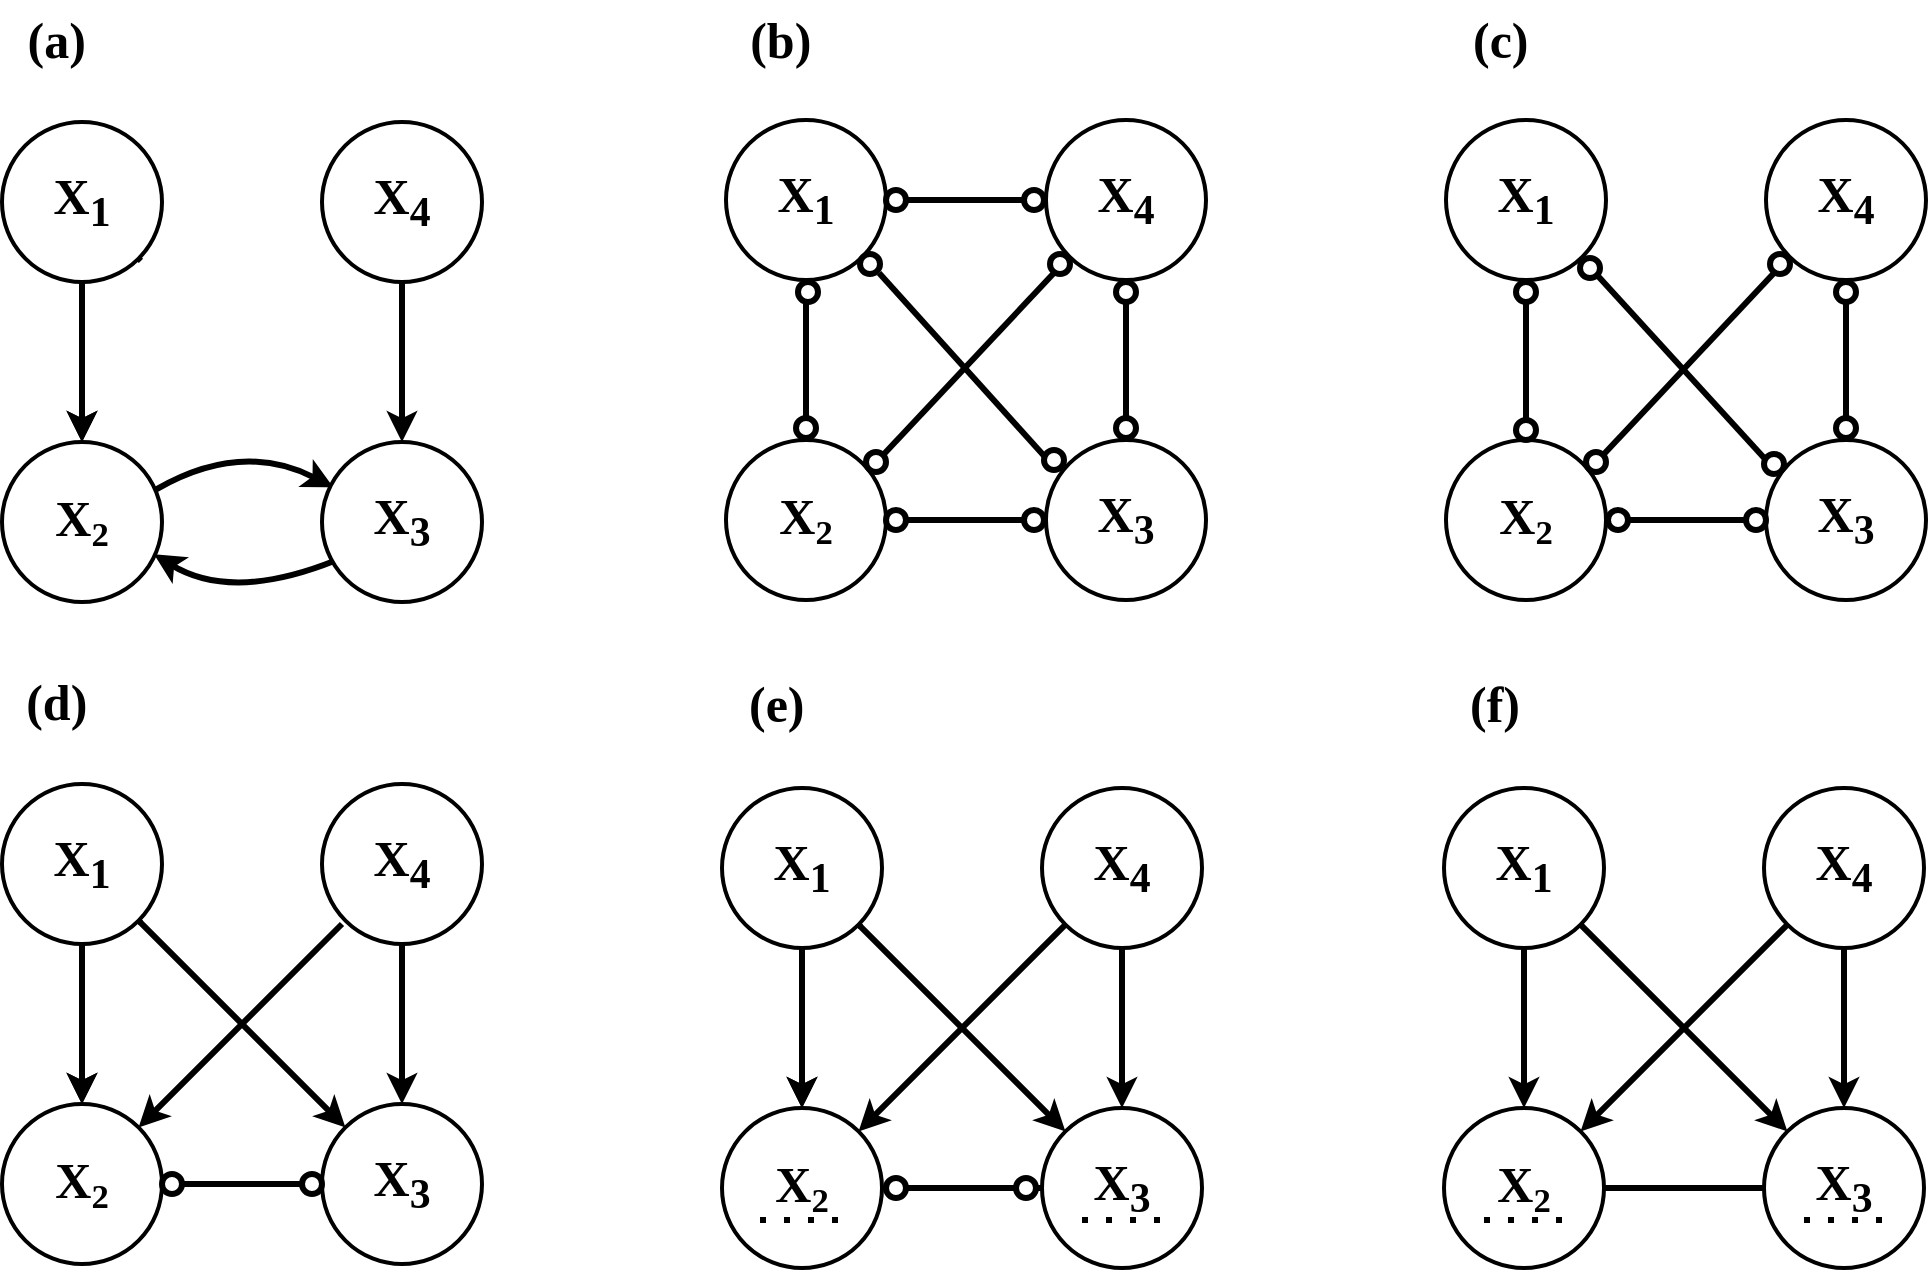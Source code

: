 <mxfile version="21.1.8" type="device">
  <diagram id="DcZYCBq4A_Bf8q82gAh8" name="Page-1">
    <mxGraphModel dx="1079" dy="714" grid="1" gridSize="10" guides="1" tooltips="1" connect="1" arrows="1" fold="1" page="1" pageScale="1" pageWidth="1100" pageHeight="850" math="0" shadow="0">
      <root>
        <mxCell id="0" />
        <mxCell id="1" parent="0" />
        <mxCell id="Lyhg9dJuoTREm1i18HMX-21" value="" style="endArrow=none;html=1;rounded=0;strokeWidth=3;exitX=1;exitY=0.5;exitDx=0;exitDy=0;entryX=0;entryY=0.5;entryDx=0;entryDy=0;" parent="1" source="yQn8MfotT0m3Hae0XQfb-3" target="yQn8MfotT0m3Hae0XQfb-4" edge="1">
          <mxGeometry width="50" height="50" relative="1" as="geometry">
            <mxPoint x="892" y="400" as="sourcePoint" />
            <mxPoint x="562" y="364" as="targetPoint" />
          </mxGeometry>
        </mxCell>
        <mxCell id="Lyhg9dJuoTREm1i18HMX-20" value="" style="endArrow=none;html=1;rounded=0;strokeWidth=3;exitX=1;exitY=0;exitDx=0;exitDy=0;entryX=0;entryY=1;entryDx=0;entryDy=0;" parent="1" source="Lyhg9dJuoTREm1i18HMX-16" target="yQn8MfotT0m3Hae0XQfb-5" edge="1">
          <mxGeometry width="50" height="50" relative="1" as="geometry">
            <mxPoint x="892" y="400" as="sourcePoint" />
            <mxPoint x="942" y="350" as="targetPoint" />
          </mxGeometry>
        </mxCell>
        <mxCell id="Lyhg9dJuoTREm1i18HMX-12" value="" style="endArrow=none;html=1;rounded=0;entryX=0.5;entryY=0;entryDx=0;entryDy=0;strokeWidth=3;" parent="1" target="yQn8MfotT0m3Hae0XQfb-3" edge="1">
          <mxGeometry width="50" height="50" relative="1" as="geometry">
            <mxPoint x="442" y="246" as="sourcePoint" />
            <mxPoint x="942" y="350" as="targetPoint" />
          </mxGeometry>
        </mxCell>
        <mxCell id="yQn8MfotT0m3Hae0XQfb-58" value="&lt;font style=&quot;font-size: 25px;&quot;&gt;&lt;font face=&quot;Times New Roman&quot; style=&quot;font-size: 25px;&quot;&gt;&lt;b style=&quot;&quot;&gt;(b)&amp;nbsp;&lt;/b&gt;&lt;/font&gt;&lt;/font&gt;" style="text;html=1;align=center;verticalAlign=middle;resizable=0;points=[];autosize=1;strokeColor=none;fillColor=none;fontSize=25;" parent="1" vertex="1">
          <mxGeometry x="402" y="100" width="60" height="40" as="geometry" />
        </mxCell>
        <mxCell id="yQn8MfotT0m3Hae0XQfb-2" value="&lt;font face=&quot;Times New Roman&quot; style=&quot;font-size: 25px;&quot;&gt;&lt;b&gt;X&lt;sub&gt;1&lt;/sub&gt;&lt;/b&gt;&lt;/font&gt;" style="ellipse;whiteSpace=wrap;html=1;aspect=fixed;strokeWidth=2;" parent="1" vertex="1">
          <mxGeometry x="402" y="160" width="80" height="80" as="geometry" />
        </mxCell>
        <mxCell id="yQn8MfotT0m3Hae0XQfb-3" value="&lt;font face=&quot;Times New Roman&quot;&gt;&lt;b&gt;&lt;font style=&quot;font-size: 25px;&quot;&gt;X&lt;/font&gt;&lt;font style=&quot;font-size: 20.833px;&quot;&gt;&lt;sub&gt;2&lt;/sub&gt;&lt;/font&gt;&lt;/b&gt;&lt;/font&gt;" style="ellipse;whiteSpace=wrap;html=1;aspect=fixed;strokeWidth=2;" parent="1" vertex="1">
          <mxGeometry x="402" y="320" width="80" height="80" as="geometry" />
        </mxCell>
        <mxCell id="yQn8MfotT0m3Hae0XQfb-4" value="&lt;font face=&quot;Times New Roman&quot; style=&quot;font-size: 25px;&quot;&gt;&lt;b&gt;X&lt;sub&gt;3&lt;/sub&gt;&lt;/b&gt;&lt;/font&gt;" style="ellipse;whiteSpace=wrap;html=1;aspect=fixed;strokeWidth=2;" parent="1" vertex="1">
          <mxGeometry x="562" y="320" width="80" height="80" as="geometry" />
        </mxCell>
        <mxCell id="yQn8MfotT0m3Hae0XQfb-5" value="&lt;font face=&quot;Times New Roman&quot; style=&quot;font-size: 25px;&quot;&gt;&lt;b&gt;X&lt;sub&gt;4&lt;/sub&gt;&lt;/b&gt;&lt;/font&gt;" style="ellipse;whiteSpace=wrap;html=1;aspect=fixed;strokeWidth=2;" parent="1" vertex="1">
          <mxGeometry x="562" y="160" width="80" height="80" as="geometry" />
        </mxCell>
        <mxCell id="Lyhg9dJuoTREm1i18HMX-1" value="" style="ellipse;whiteSpace=wrap;html=1;aspect=fixed;fontSize=25;strokeWidth=3;" parent="1" vertex="1">
          <mxGeometry x="438" y="241" width="10" height="10" as="geometry" />
        </mxCell>
        <mxCell id="Lyhg9dJuoTREm1i18HMX-3" value="" style="ellipse;whiteSpace=wrap;html=1;aspect=fixed;fontSize=25;strokeWidth=3;" parent="1" vertex="1">
          <mxGeometry x="437" y="309" width="10" height="10" as="geometry" />
        </mxCell>
        <mxCell id="Lyhg9dJuoTREm1i18HMX-5" value="" style="ellipse;whiteSpace=wrap;html=1;aspect=fixed;fontSize=25;strokeWidth=3;" parent="1" vertex="1">
          <mxGeometry x="482" y="195" width="10" height="10" as="geometry" />
        </mxCell>
        <mxCell id="Lyhg9dJuoTREm1i18HMX-6" value="" style="ellipse;whiteSpace=wrap;html=1;aspect=fixed;fontSize=25;strokeWidth=3;" parent="1" vertex="1">
          <mxGeometry x="551" y="195" width="10" height="10" as="geometry" />
        </mxCell>
        <mxCell id="Lyhg9dJuoTREm1i18HMX-7" value="" style="ellipse;whiteSpace=wrap;html=1;aspect=fixed;fontSize=25;strokeWidth=3;" parent="1" vertex="1">
          <mxGeometry x="482" y="355" width="10" height="10" as="geometry" />
        </mxCell>
        <mxCell id="Lyhg9dJuoTREm1i18HMX-8" value="" style="ellipse;whiteSpace=wrap;html=1;aspect=fixed;fontSize=25;strokeWidth=3;" parent="1" vertex="1">
          <mxGeometry x="551" y="355" width="10" height="10" as="geometry" />
        </mxCell>
        <mxCell id="Lyhg9dJuoTREm1i18HMX-9" value="" style="ellipse;whiteSpace=wrap;html=1;aspect=fixed;fontSize=25;strokeWidth=3;" parent="1" vertex="1">
          <mxGeometry x="597" y="241" width="10" height="10" as="geometry" />
        </mxCell>
        <mxCell id="Lyhg9dJuoTREm1i18HMX-10" value="" style="ellipse;whiteSpace=wrap;html=1;aspect=fixed;fontSize=25;strokeWidth=3;" parent="1" vertex="1">
          <mxGeometry x="597" y="309" width="10" height="10" as="geometry" />
        </mxCell>
        <mxCell id="Lyhg9dJuoTREm1i18HMX-13" value="" style="endArrow=none;html=1;rounded=0;strokeWidth=3;exitX=1;exitY=0.5;exitDx=0;exitDy=0;entryX=0;entryY=0.5;entryDx=0;entryDy=0;" parent="1" source="Lyhg9dJuoTREm1i18HMX-5" target="Lyhg9dJuoTREm1i18HMX-6" edge="1">
          <mxGeometry width="50" height="50" relative="1" as="geometry">
            <mxPoint x="892" y="400" as="sourcePoint" />
            <mxPoint x="942" y="350" as="targetPoint" />
          </mxGeometry>
        </mxCell>
        <mxCell id="Lyhg9dJuoTREm1i18HMX-14" value="" style="ellipse;whiteSpace=wrap;html=1;aspect=fixed;fontSize=25;strokeWidth=3;" parent="1" vertex="1">
          <mxGeometry x="469" y="227" width="10" height="10" as="geometry" />
        </mxCell>
        <mxCell id="Lyhg9dJuoTREm1i18HMX-15" value="" style="ellipse;whiteSpace=wrap;html=1;aspect=fixed;fontSize=25;strokeWidth=3;" parent="1" vertex="1">
          <mxGeometry x="561" y="325" width="10" height="10" as="geometry" />
        </mxCell>
        <mxCell id="Lyhg9dJuoTREm1i18HMX-16" value="" style="ellipse;whiteSpace=wrap;html=1;aspect=fixed;fontSize=25;strokeWidth=3;" parent="1" vertex="1">
          <mxGeometry x="472" y="326" width="10" height="10" as="geometry" />
        </mxCell>
        <mxCell id="Lyhg9dJuoTREm1i18HMX-17" value="" style="ellipse;whiteSpace=wrap;html=1;aspect=fixed;fontSize=25;strokeWidth=3;" parent="1" vertex="1">
          <mxGeometry x="564" y="227" width="10" height="10" as="geometry" />
        </mxCell>
        <mxCell id="Lyhg9dJuoTREm1i18HMX-18" value="" style="endArrow=none;html=1;rounded=0;strokeWidth=3;exitX=1;exitY=1;exitDx=0;exitDy=0;entryX=0;entryY=0.5;entryDx=0;entryDy=0;" parent="1" edge="1">
          <mxGeometry width="50" height="50" relative="1" as="geometry">
            <mxPoint x="478.536" y="236.536" as="sourcePoint" />
            <mxPoint x="562" y="329" as="targetPoint" />
          </mxGeometry>
        </mxCell>
        <mxCell id="Lyhg9dJuoTREm1i18HMX-22" value="" style="endArrow=none;html=1;rounded=0;strokeWidth=3;exitX=0.5;exitY=1;exitDx=0;exitDy=0;entryX=0.5;entryY=0;entryDx=0;entryDy=0;" parent="1" source="Lyhg9dJuoTREm1i18HMX-9" target="Lyhg9dJuoTREm1i18HMX-10" edge="1">
          <mxGeometry width="50" height="50" relative="1" as="geometry">
            <mxPoint x="892" y="400" as="sourcePoint" />
            <mxPoint x="602" y="300" as="targetPoint" />
          </mxGeometry>
        </mxCell>
        <mxCell id="Lyhg9dJuoTREm1i18HMX-47" value="" style="group" parent="1" vertex="1" connectable="0">
          <mxGeometry x="762" y="100" width="240" height="300" as="geometry" />
        </mxCell>
        <mxCell id="Lyhg9dJuoTREm1i18HMX-25" value="" style="endArrow=none;html=1;rounded=0;strokeWidth=3;exitX=1;exitY=0;exitDx=0;exitDy=0;entryX=0;entryY=1;entryDx=0;entryDy=0;" parent="Lyhg9dJuoTREm1i18HMX-47" source="Lyhg9dJuoTREm1i18HMX-43" target="Lyhg9dJuoTREm1i18HMX-31" edge="1">
          <mxGeometry width="50" height="50" relative="1" as="geometry">
            <mxPoint x="490" y="300" as="sourcePoint" />
            <mxPoint x="540" y="250" as="targetPoint" />
          </mxGeometry>
        </mxCell>
        <mxCell id="Lyhg9dJuoTREm1i18HMX-26" value="" style="endArrow=none;html=1;rounded=0;entryX=0.5;entryY=0;entryDx=0;entryDy=0;strokeWidth=3;" parent="Lyhg9dJuoTREm1i18HMX-47" target="Lyhg9dJuoTREm1i18HMX-29" edge="1">
          <mxGeometry width="50" height="50" relative="1" as="geometry">
            <mxPoint x="40" y="146" as="sourcePoint" />
            <mxPoint x="540" y="250" as="targetPoint" />
          </mxGeometry>
        </mxCell>
        <mxCell id="Lyhg9dJuoTREm1i18HMX-27" value="&lt;font style=&quot;font-size: 25px;&quot;&gt;&lt;font face=&quot;Times New Roman&quot; style=&quot;font-size: 25px;&quot;&gt;&lt;b style=&quot;&quot;&gt;(c)&amp;nbsp;&lt;/b&gt;&lt;/font&gt;&lt;/font&gt;" style="text;html=1;align=center;verticalAlign=middle;resizable=0;points=[];autosize=1;strokeColor=none;fillColor=none;fontSize=25;" parent="Lyhg9dJuoTREm1i18HMX-47" vertex="1">
          <mxGeometry width="60" height="40" as="geometry" />
        </mxCell>
        <mxCell id="Lyhg9dJuoTREm1i18HMX-28" value="&lt;font face=&quot;Times New Roman&quot; style=&quot;font-size: 25px;&quot;&gt;&lt;b&gt;X&lt;sub&gt;1&lt;/sub&gt;&lt;/b&gt;&lt;/font&gt;" style="ellipse;whiteSpace=wrap;html=1;aspect=fixed;strokeWidth=2;" parent="Lyhg9dJuoTREm1i18HMX-47" vertex="1">
          <mxGeometry y="60" width="80" height="80" as="geometry" />
        </mxCell>
        <mxCell id="Lyhg9dJuoTREm1i18HMX-29" value="&lt;font face=&quot;Times New Roman&quot;&gt;&lt;b&gt;&lt;font style=&quot;font-size: 25px;&quot;&gt;X&lt;/font&gt;&lt;font style=&quot;font-size: 20.833px;&quot;&gt;&lt;sub&gt;2&lt;/sub&gt;&lt;/font&gt;&lt;/b&gt;&lt;/font&gt;" style="ellipse;whiteSpace=wrap;html=1;aspect=fixed;strokeWidth=2;" parent="Lyhg9dJuoTREm1i18HMX-47" vertex="1">
          <mxGeometry y="220" width="80" height="80" as="geometry" />
        </mxCell>
        <mxCell id="Lyhg9dJuoTREm1i18HMX-30" value="&lt;font face=&quot;Times New Roman&quot; style=&quot;font-size: 25px;&quot;&gt;&lt;b&gt;X&lt;sub&gt;3&lt;/sub&gt;&lt;/b&gt;&lt;/font&gt;" style="ellipse;whiteSpace=wrap;html=1;aspect=fixed;strokeWidth=2;" parent="Lyhg9dJuoTREm1i18HMX-47" vertex="1">
          <mxGeometry x="160" y="220" width="80" height="80" as="geometry" />
        </mxCell>
        <mxCell id="Lyhg9dJuoTREm1i18HMX-24" value="" style="endArrow=none;html=1;rounded=0;strokeWidth=3;exitX=1;exitY=0.5;exitDx=0;exitDy=0;entryX=0;entryY=0.5;entryDx=0;entryDy=0;" parent="Lyhg9dJuoTREm1i18HMX-47" source="Lyhg9dJuoTREm1i18HMX-29" target="Lyhg9dJuoTREm1i18HMX-30" edge="1">
          <mxGeometry width="50" height="50" relative="1" as="geometry">
            <mxPoint x="490" y="300" as="sourcePoint" />
            <mxPoint x="160" y="264" as="targetPoint" />
          </mxGeometry>
        </mxCell>
        <mxCell id="Lyhg9dJuoTREm1i18HMX-31" value="&lt;font face=&quot;Times New Roman&quot; style=&quot;font-size: 25px;&quot;&gt;&lt;b&gt;X&lt;sub&gt;4&lt;/sub&gt;&lt;/b&gt;&lt;/font&gt;" style="ellipse;whiteSpace=wrap;html=1;aspect=fixed;strokeWidth=2;" parent="Lyhg9dJuoTREm1i18HMX-47" vertex="1">
          <mxGeometry x="160" y="60" width="80" height="80" as="geometry" />
        </mxCell>
        <mxCell id="Lyhg9dJuoTREm1i18HMX-32" value="" style="ellipse;whiteSpace=wrap;html=1;aspect=fixed;fontSize=25;strokeWidth=3;" parent="Lyhg9dJuoTREm1i18HMX-47" vertex="1">
          <mxGeometry x="35" y="141" width="10" height="10" as="geometry" />
        </mxCell>
        <mxCell id="Lyhg9dJuoTREm1i18HMX-33" value="" style="ellipse;whiteSpace=wrap;html=1;aspect=fixed;fontSize=25;strokeWidth=3;" parent="Lyhg9dJuoTREm1i18HMX-47" vertex="1">
          <mxGeometry x="35" y="210" width="10" height="10" as="geometry" />
        </mxCell>
        <mxCell id="Lyhg9dJuoTREm1i18HMX-36" value="" style="ellipse;whiteSpace=wrap;html=1;aspect=fixed;fontSize=25;strokeWidth=3;" parent="Lyhg9dJuoTREm1i18HMX-47" vertex="1">
          <mxGeometry x="81" y="255" width="10" height="10" as="geometry" />
        </mxCell>
        <mxCell id="Lyhg9dJuoTREm1i18HMX-37" value="" style="ellipse;whiteSpace=wrap;html=1;aspect=fixed;fontSize=25;strokeWidth=3;" parent="Lyhg9dJuoTREm1i18HMX-47" vertex="1">
          <mxGeometry x="150" y="255" width="10" height="10" as="geometry" />
        </mxCell>
        <mxCell id="Lyhg9dJuoTREm1i18HMX-38" value="" style="ellipse;whiteSpace=wrap;html=1;aspect=fixed;fontSize=25;strokeWidth=3;" parent="Lyhg9dJuoTREm1i18HMX-47" vertex="1">
          <mxGeometry x="195" y="141" width="10" height="10" as="geometry" />
        </mxCell>
        <mxCell id="Lyhg9dJuoTREm1i18HMX-39" value="" style="ellipse;whiteSpace=wrap;html=1;aspect=fixed;fontSize=25;strokeWidth=3;" parent="Lyhg9dJuoTREm1i18HMX-47" vertex="1">
          <mxGeometry x="195" y="209" width="10" height="10" as="geometry" />
        </mxCell>
        <mxCell id="Lyhg9dJuoTREm1i18HMX-41" value="" style="ellipse;whiteSpace=wrap;html=1;aspect=fixed;fontSize=25;strokeWidth=3;" parent="Lyhg9dJuoTREm1i18HMX-47" vertex="1">
          <mxGeometry x="67" y="129" width="10" height="10" as="geometry" />
        </mxCell>
        <mxCell id="Lyhg9dJuoTREm1i18HMX-42" value="" style="ellipse;whiteSpace=wrap;html=1;aspect=fixed;fontSize=25;strokeWidth=3;" parent="Lyhg9dJuoTREm1i18HMX-47" vertex="1">
          <mxGeometry x="159" y="227" width="10" height="10" as="geometry" />
        </mxCell>
        <mxCell id="Lyhg9dJuoTREm1i18HMX-43" value="" style="ellipse;whiteSpace=wrap;html=1;aspect=fixed;fontSize=25;strokeWidth=3;" parent="Lyhg9dJuoTREm1i18HMX-47" vertex="1">
          <mxGeometry x="70" y="226" width="10" height="10" as="geometry" />
        </mxCell>
        <mxCell id="Lyhg9dJuoTREm1i18HMX-44" value="" style="ellipse;whiteSpace=wrap;html=1;aspect=fixed;fontSize=25;strokeWidth=3;" parent="Lyhg9dJuoTREm1i18HMX-47" vertex="1">
          <mxGeometry x="162" y="127" width="10" height="10" as="geometry" />
        </mxCell>
        <mxCell id="Lyhg9dJuoTREm1i18HMX-45" value="" style="endArrow=none;html=1;rounded=0;strokeWidth=3;exitX=1;exitY=1;exitDx=0;exitDy=0;" parent="Lyhg9dJuoTREm1i18HMX-47" source="Lyhg9dJuoTREm1i18HMX-41" edge="1">
          <mxGeometry width="50" height="50" relative="1" as="geometry">
            <mxPoint x="490" y="300" as="sourcePoint" />
            <mxPoint x="160" y="230" as="targetPoint" />
          </mxGeometry>
        </mxCell>
        <mxCell id="Lyhg9dJuoTREm1i18HMX-46" value="" style="endArrow=none;html=1;rounded=0;strokeWidth=3;exitX=0.5;exitY=1;exitDx=0;exitDy=0;entryX=0.5;entryY=0;entryDx=0;entryDy=0;" parent="Lyhg9dJuoTREm1i18HMX-47" source="Lyhg9dJuoTREm1i18HMX-38" target="Lyhg9dJuoTREm1i18HMX-39" edge="1">
          <mxGeometry width="50" height="50" relative="1" as="geometry">
            <mxPoint x="490" y="300" as="sourcePoint" />
            <mxPoint x="200" y="200" as="targetPoint" />
          </mxGeometry>
        </mxCell>
        <mxCell id="Lyhg9dJuoTREm1i18HMX-69" value="" style="group" parent="1" vertex="1" connectable="0">
          <mxGeometry x="400" y="434" width="240" height="300" as="geometry" />
        </mxCell>
        <mxCell id="Lyhg9dJuoTREm1i18HMX-50" value="" style="endArrow=classic;html=1;rounded=0;fontSize=25;entryX=0.5;entryY=0;entryDx=0;entryDy=0;strokeWidth=3;startArrow=none;" parent="Lyhg9dJuoTREm1i18HMX-69" target="Lyhg9dJuoTREm1i18HMX-55" edge="1">
          <mxGeometry width="50" height="50" relative="1" as="geometry">
            <mxPoint x="200" y="130" as="sourcePoint" />
            <mxPoint x="470" y="240" as="targetPoint" />
          </mxGeometry>
        </mxCell>
        <mxCell id="Lyhg9dJuoTREm1i18HMX-51" value="" style="endArrow=classic;html=1;rounded=0;fontSize=25;entryX=0.5;entryY=0;entryDx=0;entryDy=0;strokeWidth=3;startArrow=none;" parent="Lyhg9dJuoTREm1i18HMX-69" target="Lyhg9dJuoTREm1i18HMX-54" edge="1">
          <mxGeometry width="50" height="50" relative="1" as="geometry">
            <mxPoint x="40" y="130" as="sourcePoint" />
            <mxPoint x="470" y="240" as="targetPoint" />
          </mxGeometry>
        </mxCell>
        <mxCell id="Lyhg9dJuoTREm1i18HMX-53" value="&lt;font face=&quot;Times New Roman&quot; style=&quot;font-size: 25px;&quot;&gt;&lt;b&gt;X&lt;sub&gt;1&lt;/sub&gt;&lt;/b&gt;&lt;/font&gt;" style="ellipse;whiteSpace=wrap;html=1;aspect=fixed;strokeWidth=2;" parent="Lyhg9dJuoTREm1i18HMX-69" vertex="1">
          <mxGeometry y="60" width="80" height="80" as="geometry" />
        </mxCell>
        <mxCell id="Lyhg9dJuoTREm1i18HMX-52" value="" style="edgeStyle=orthogonalEdgeStyle;rounded=0;orthogonalLoop=1;jettySize=auto;html=1;strokeWidth=3;" parent="Lyhg9dJuoTREm1i18HMX-69" source="Lyhg9dJuoTREm1i18HMX-53" target="Lyhg9dJuoTREm1i18HMX-54" edge="1">
          <mxGeometry relative="1" as="geometry" />
        </mxCell>
        <mxCell id="Lyhg9dJuoTREm1i18HMX-56" value="&lt;font face=&quot;Times New Roman&quot; style=&quot;font-size: 25px;&quot;&gt;&lt;b&gt;X&lt;sub&gt;4&lt;/sub&gt;&lt;/b&gt;&lt;/font&gt;" style="ellipse;whiteSpace=wrap;html=1;aspect=fixed;strokeWidth=2;" parent="Lyhg9dJuoTREm1i18HMX-69" vertex="1">
          <mxGeometry x="160" y="60" width="80" height="80" as="geometry" />
        </mxCell>
        <mxCell id="Lyhg9dJuoTREm1i18HMX-57" value="" style="endArrow=none;html=1;strokeWidth=3;fontSize=25;curved=1;exitX=1;exitY=0.5;exitDx=0;exitDy=0;entryX=0;entryY=0.5;entryDx=0;entryDy=0;startArrow=none;" parent="Lyhg9dJuoTREm1i18HMX-69" source="Lyhg9dJuoTREm1i18HMX-66" target="Lyhg9dJuoTREm1i18HMX-55" edge="1">
          <mxGeometry width="50" height="50" relative="1" as="geometry">
            <mxPoint x="300" y="250" as="sourcePoint" />
            <mxPoint x="350" y="200" as="targetPoint" />
          </mxGeometry>
        </mxCell>
        <mxCell id="Lyhg9dJuoTREm1i18HMX-58" value="" style="endArrow=classic;html=1;strokeWidth=3;fontSize=25;curved=1;exitX=1;exitY=1;exitDx=0;exitDy=0;startArrow=none;" parent="Lyhg9dJuoTREm1i18HMX-69" source="Lyhg9dJuoTREm1i18HMX-53" target="Lyhg9dJuoTREm1i18HMX-55" edge="1">
          <mxGeometry width="50" height="50" relative="1" as="geometry">
            <mxPoint x="76.536" y="136.536" as="sourcePoint" />
            <mxPoint x="350" y="200" as="targetPoint" />
          </mxGeometry>
        </mxCell>
        <mxCell id="Lyhg9dJuoTREm1i18HMX-59" value="" style="endArrow=classic;html=1;strokeWidth=3;fontSize=25;curved=1;entryX=1;entryY=0;entryDx=0;entryDy=0;startArrow=none;exitX=0;exitY=1;exitDx=0;exitDy=0;" parent="Lyhg9dJuoTREm1i18HMX-69" source="Lyhg9dJuoTREm1i18HMX-56" target="Lyhg9dJuoTREm1i18HMX-54" edge="1">
          <mxGeometry width="50" height="50" relative="1" as="geometry">
            <mxPoint x="170" y="130" as="sourcePoint" />
            <mxPoint x="350" y="200" as="targetPoint" />
          </mxGeometry>
        </mxCell>
        <mxCell id="Lyhg9dJuoTREm1i18HMX-60" value="" style="endArrow=none;html=1;rounded=0;fontSize=25;exitX=0.5;exitY=1;exitDx=0;exitDy=0;entryX=0.5;entryY=0;entryDx=0;entryDy=0;strokeWidth=3;" parent="Lyhg9dJuoTREm1i18HMX-69" source="Lyhg9dJuoTREm1i18HMX-53" edge="1">
          <mxGeometry width="50" height="50" relative="1" as="geometry">
            <mxPoint x="40" y="140" as="sourcePoint" />
            <mxPoint x="40" y="140" as="targetPoint" />
          </mxGeometry>
        </mxCell>
        <mxCell id="Lyhg9dJuoTREm1i18HMX-62" value="" style="endArrow=none;html=1;strokeWidth=3;fontSize=25;curved=1;exitX=1;exitY=0.5;exitDx=0;exitDy=0;entryX=0;entryY=0.5;entryDx=0;entryDy=0;" parent="Lyhg9dJuoTREm1i18HMX-69" source="Lyhg9dJuoTREm1i18HMX-54" target="Lyhg9dJuoTREm1i18HMX-61" edge="1">
          <mxGeometry width="50" height="50" relative="1" as="geometry">
            <mxPoint x="80" y="260" as="sourcePoint" />
            <mxPoint x="160" y="260" as="targetPoint" />
          </mxGeometry>
        </mxCell>
        <mxCell id="Lyhg9dJuoTREm1i18HMX-63" value="" style="endArrow=none;html=1;rounded=0;fontSize=25;exitX=0.5;exitY=1;exitDx=0;exitDy=0;entryX=0.5;entryY=0;entryDx=0;entryDy=0;strokeWidth=3;" parent="Lyhg9dJuoTREm1i18HMX-69" source="Lyhg9dJuoTREm1i18HMX-56" edge="1">
          <mxGeometry width="50" height="50" relative="1" as="geometry">
            <mxPoint x="200" y="140" as="sourcePoint" />
            <mxPoint x="200" y="140" as="targetPoint" />
          </mxGeometry>
        </mxCell>
        <mxCell id="Lyhg9dJuoTREm1i18HMX-64" value="" style="endArrow=none;html=1;strokeWidth=3;fontSize=25;curved=1;exitX=0;exitY=1;exitDx=0;exitDy=0;entryX=1;entryY=0;entryDx=0;entryDy=0;" parent="Lyhg9dJuoTREm1i18HMX-69" source="Lyhg9dJuoTREm1i18HMX-56" edge="1">
          <mxGeometry width="50" height="50" relative="1" as="geometry">
            <mxPoint x="171.716" y="128.284" as="sourcePoint" />
            <mxPoint x="171.536" y="128.464" as="targetPoint" />
          </mxGeometry>
        </mxCell>
        <mxCell id="Lyhg9dJuoTREm1i18HMX-65" value="" style="endArrow=none;html=1;strokeWidth=3;fontSize=25;curved=1;exitX=1;exitY=1;exitDx=0;exitDy=0;" parent="Lyhg9dJuoTREm1i18HMX-69" source="Lyhg9dJuoTREm1i18HMX-53" edge="1">
          <mxGeometry width="50" height="50" relative="1" as="geometry">
            <mxPoint x="68.284" y="128.284" as="sourcePoint" />
            <mxPoint x="69.464" y="129.464" as="targetPoint" />
          </mxGeometry>
        </mxCell>
        <mxCell id="Lyhg9dJuoTREm1i18HMX-66" value="" style="ellipse;whiteSpace=wrap;html=1;aspect=fixed;fontSize=25;strokeWidth=3;" parent="Lyhg9dJuoTREm1i18HMX-69" vertex="1">
          <mxGeometry x="147" y="255" width="10" height="10" as="geometry" />
        </mxCell>
        <mxCell id="Lyhg9dJuoTREm1i18HMX-67" value="" style="endArrow=none;html=1;strokeWidth=3;fontSize=25;curved=1;startArrow=none;entryX=0;entryY=0.5;entryDx=0;entryDy=0;" parent="Lyhg9dJuoTREm1i18HMX-69" target="Lyhg9dJuoTREm1i18HMX-66" edge="1">
          <mxGeometry width="50" height="50" relative="1" as="geometry">
            <mxPoint x="90" y="260" as="sourcePoint" />
            <mxPoint x="140" y="260" as="targetPoint" />
          </mxGeometry>
        </mxCell>
        <mxCell id="Lyhg9dJuoTREm1i18HMX-68" value="&lt;font style=&quot;font-size: 25px;&quot;&gt;&lt;font face=&quot;Times New Roman&quot; style=&quot;font-size: 25px;&quot;&gt;&lt;b&gt;(e)&amp;nbsp;&lt;/b&gt;&lt;/font&gt;&lt;/font&gt;" style="text;html=1;align=center;verticalAlign=middle;resizable=0;points=[];autosize=1;strokeColor=none;fillColor=none;fontSize=25;" parent="Lyhg9dJuoTREm1i18HMX-69" vertex="1">
          <mxGeometry y="-2" width="60" height="40" as="geometry" />
        </mxCell>
        <mxCell id="Lyhg9dJuoTREm1i18HMX-61" value="" style="ellipse;whiteSpace=wrap;html=1;aspect=fixed;fontSize=25;strokeWidth=3;" parent="Lyhg9dJuoTREm1i18HMX-69" vertex="1">
          <mxGeometry x="82" y="255" width="10" height="10" as="geometry" />
        </mxCell>
        <mxCell id="Lyhg9dJuoTREm1i18HMX-55" value="&lt;font face=&quot;Times New Roman&quot; style=&quot;font-size: 25px;&quot;&gt;&lt;b&gt;X&lt;sub&gt;3&lt;/sub&gt;&lt;/b&gt;&lt;/font&gt;" style="ellipse;whiteSpace=wrap;html=1;aspect=fixed;strokeWidth=2;" parent="Lyhg9dJuoTREm1i18HMX-69" vertex="1">
          <mxGeometry x="160" y="220" width="80" height="80" as="geometry" />
        </mxCell>
        <mxCell id="Lyhg9dJuoTREm1i18HMX-54" value="&lt;font face=&quot;Times New Roman&quot;&gt;&lt;b&gt;&lt;font style=&quot;font-size: 25px;&quot;&gt;X&lt;/font&gt;&lt;font style=&quot;font-size: 20.833px;&quot;&gt;&lt;sub&gt;2&lt;/sub&gt;&lt;/font&gt;&lt;/b&gt;&lt;/font&gt;" style="ellipse;whiteSpace=wrap;html=1;aspect=fixed;strokeWidth=2;" parent="Lyhg9dJuoTREm1i18HMX-69" vertex="1">
          <mxGeometry y="220" width="80" height="80" as="geometry" />
        </mxCell>
        <mxCell id="nuCYATSqy8UchAZJj3eZ-1" value="" style="endArrow=none;dashed=1;html=1;dashPattern=1 3;strokeWidth=3;rounded=0;" parent="Lyhg9dJuoTREm1i18HMX-69" edge="1">
          <mxGeometry width="50" height="50" relative="1" as="geometry">
            <mxPoint x="19" y="276" as="sourcePoint" />
            <mxPoint x="59" y="276" as="targetPoint" />
          </mxGeometry>
        </mxCell>
        <mxCell id="nuCYATSqy8UchAZJj3eZ-5" value="" style="endArrow=none;dashed=1;html=1;dashPattern=1 3;strokeWidth=3;rounded=0;" parent="Lyhg9dJuoTREm1i18HMX-69" edge="1">
          <mxGeometry width="50" height="50" relative="1" as="geometry">
            <mxPoint x="180.0" y="276" as="sourcePoint" />
            <mxPoint x="220.0" y="276" as="targetPoint" />
          </mxGeometry>
        </mxCell>
        <mxCell id="Lyhg9dJuoTREm1i18HMX-70" value="" style="group" parent="1" vertex="1" connectable="0">
          <mxGeometry x="761" y="434" width="240" height="300" as="geometry" />
        </mxCell>
        <mxCell id="yQn8MfotT0m3Hae0XQfb-32" value="&lt;font face=&quot;Times New Roman&quot; style=&quot;font-size: 25px;&quot;&gt;&lt;b&gt;X&lt;sub&gt;1&lt;/sub&gt;&lt;/b&gt;&lt;/font&gt;" style="ellipse;whiteSpace=wrap;html=1;aspect=fixed;strokeWidth=2;" parent="Lyhg9dJuoTREm1i18HMX-70" vertex="1">
          <mxGeometry y="60" width="80" height="80" as="geometry" />
        </mxCell>
        <mxCell id="yQn8MfotT0m3Hae0XQfb-33" value="&lt;font face=&quot;Times New Roman&quot;&gt;&lt;b&gt;&lt;font style=&quot;font-size: 25px;&quot;&gt;X&lt;/font&gt;&lt;font style=&quot;font-size: 20.833px;&quot;&gt;&lt;sub&gt;2&lt;/sub&gt;&lt;/font&gt;&lt;/b&gt;&lt;/font&gt;" style="ellipse;whiteSpace=wrap;html=1;aspect=fixed;strokeWidth=2;" parent="Lyhg9dJuoTREm1i18HMX-70" vertex="1">
          <mxGeometry y="220" width="80" height="80" as="geometry" />
        </mxCell>
        <mxCell id="yQn8MfotT0m3Hae0XQfb-34" value="&lt;font face=&quot;Times New Roman&quot; style=&quot;font-size: 25px;&quot;&gt;&lt;b&gt;X&lt;sub&gt;3&lt;/sub&gt;&lt;/b&gt;&lt;/font&gt;" style="ellipse;whiteSpace=wrap;html=1;aspect=fixed;strokeWidth=2;" parent="Lyhg9dJuoTREm1i18HMX-70" vertex="1">
          <mxGeometry x="160" y="220" width="80" height="80" as="geometry" />
        </mxCell>
        <mxCell id="yQn8MfotT0m3Hae0XQfb-35" value="&lt;font face=&quot;Times New Roman&quot; style=&quot;font-size: 25px;&quot;&gt;&lt;b&gt;X&lt;sub&gt;4&lt;/sub&gt;&lt;/b&gt;&lt;/font&gt;" style="ellipse;whiteSpace=wrap;html=1;aspect=fixed;strokeWidth=2;" parent="Lyhg9dJuoTREm1i18HMX-70" vertex="1">
          <mxGeometry x="160" y="60" width="80" height="80" as="geometry" />
        </mxCell>
        <mxCell id="yQn8MfotT0m3Hae0XQfb-36" value="" style="endArrow=classic;html=1;rounded=0;fontSize=25;exitX=0.5;exitY=1;exitDx=0;exitDy=0;entryX=0.5;entryY=0;entryDx=0;entryDy=0;strokeWidth=3;" parent="Lyhg9dJuoTREm1i18HMX-70" source="yQn8MfotT0m3Hae0XQfb-32" target="yQn8MfotT0m3Hae0XQfb-33" edge="1">
          <mxGeometry width="50" height="50" relative="1" as="geometry">
            <mxPoint x="420" y="290" as="sourcePoint" />
            <mxPoint x="470" y="240" as="targetPoint" />
          </mxGeometry>
        </mxCell>
        <mxCell id="yQn8MfotT0m3Hae0XQfb-37" value="" style="endArrow=classic;html=1;rounded=0;fontSize=25;exitX=0.5;exitY=1;exitDx=0;exitDy=0;entryX=0.5;entryY=0;entryDx=0;entryDy=0;strokeWidth=3;" parent="Lyhg9dJuoTREm1i18HMX-70" source="yQn8MfotT0m3Hae0XQfb-35" target="yQn8MfotT0m3Hae0XQfb-34" edge="1">
          <mxGeometry width="50" height="50" relative="1" as="geometry">
            <mxPoint x="420" y="290" as="sourcePoint" />
            <mxPoint x="470" y="240" as="targetPoint" />
          </mxGeometry>
        </mxCell>
        <mxCell id="yQn8MfotT0m3Hae0XQfb-55" value="" style="endArrow=none;html=1;strokeWidth=3;fontSize=25;curved=1;exitX=1;exitY=0.5;exitDx=0;exitDy=0;entryX=0;entryY=0.5;entryDx=0;entryDy=0;" parent="Lyhg9dJuoTREm1i18HMX-70" source="yQn8MfotT0m3Hae0XQfb-33" target="yQn8MfotT0m3Hae0XQfb-34" edge="1">
          <mxGeometry width="50" height="50" relative="1" as="geometry">
            <mxPoint x="-60" y="250" as="sourcePoint" />
            <mxPoint x="-10" y="200" as="targetPoint" />
          </mxGeometry>
        </mxCell>
        <mxCell id="yQn8MfotT0m3Hae0XQfb-56" value="" style="endArrow=classic;html=1;strokeWidth=3;fontSize=25;curved=1;entryX=0;entryY=0;entryDx=0;entryDy=0;exitX=1;exitY=1;exitDx=0;exitDy=0;" parent="Lyhg9dJuoTREm1i18HMX-70" source="yQn8MfotT0m3Hae0XQfb-32" target="yQn8MfotT0m3Hae0XQfb-34" edge="1">
          <mxGeometry width="50" height="50" relative="1" as="geometry">
            <mxPoint x="-60" y="250" as="sourcePoint" />
            <mxPoint x="-10" y="200" as="targetPoint" />
          </mxGeometry>
        </mxCell>
        <mxCell id="yQn8MfotT0m3Hae0XQfb-57" value="" style="endArrow=classic;html=1;strokeWidth=3;fontSize=25;curved=1;exitX=0;exitY=1;exitDx=0;exitDy=0;entryX=1;entryY=0;entryDx=0;entryDy=0;" parent="Lyhg9dJuoTREm1i18HMX-70" source="yQn8MfotT0m3Hae0XQfb-35" target="yQn8MfotT0m3Hae0XQfb-33" edge="1">
          <mxGeometry width="50" height="50" relative="1" as="geometry">
            <mxPoint x="-60" y="250" as="sourcePoint" />
            <mxPoint x="-10" y="200" as="targetPoint" />
          </mxGeometry>
        </mxCell>
        <mxCell id="yQn8MfotT0m3Hae0XQfb-61" value="&lt;font face=&quot;Times New Roman&quot;&gt;&lt;b&gt;(f)&lt;/b&gt;&lt;/font&gt;" style="text;html=1;align=center;verticalAlign=middle;resizable=0;points=[];autosize=1;strokeColor=none;fillColor=none;fontSize=25;" parent="Lyhg9dJuoTREm1i18HMX-70" vertex="1">
          <mxGeometry y="-2" width="50" height="40" as="geometry" />
        </mxCell>
        <mxCell id="nuCYATSqy8UchAZJj3eZ-6" value="" style="endArrow=none;dashed=1;html=1;dashPattern=1 3;strokeWidth=3;rounded=0;" parent="Lyhg9dJuoTREm1i18HMX-70" edge="1">
          <mxGeometry width="50" height="50" relative="1" as="geometry">
            <mxPoint x="20.0" y="276" as="sourcePoint" />
            <mxPoint x="60.0" y="276" as="targetPoint" />
          </mxGeometry>
        </mxCell>
        <mxCell id="nuCYATSqy8UchAZJj3eZ-8" value="" style="endArrow=none;dashed=1;html=1;dashPattern=1 3;strokeWidth=3;rounded=0;" parent="Lyhg9dJuoTREm1i18HMX-70" edge="1">
          <mxGeometry width="50" height="50" relative="1" as="geometry">
            <mxPoint x="180.0" y="276" as="sourcePoint" />
            <mxPoint x="220.0" y="276" as="targetPoint" />
          </mxGeometry>
        </mxCell>
        <mxCell id="Lyhg9dJuoTREm1i18HMX-71" value="" style="group" parent="1" vertex="1" connectable="0">
          <mxGeometry x="40" y="441" width="240" height="300" as="geometry" />
        </mxCell>
        <mxCell id="yQn8MfotT0m3Hae0XQfb-28" value="" style="endArrow=classic;html=1;rounded=0;fontSize=25;entryX=0.5;entryY=0;entryDx=0;entryDy=0;strokeWidth=3;startArrow=none;" parent="Lyhg9dJuoTREm1i18HMX-71" target="yQn8MfotT0m3Hae0XQfb-25" edge="1">
          <mxGeometry width="50" height="50" relative="1" as="geometry">
            <mxPoint x="200" y="121" as="sourcePoint" />
            <mxPoint x="470" y="231" as="targetPoint" />
          </mxGeometry>
        </mxCell>
        <mxCell id="yQn8MfotT0m3Hae0XQfb-27" value="" style="endArrow=classic;html=1;rounded=0;fontSize=25;entryX=0.5;entryY=0;entryDx=0;entryDy=0;strokeWidth=3;startArrow=none;" parent="Lyhg9dJuoTREm1i18HMX-71" target="yQn8MfotT0m3Hae0XQfb-24" edge="1">
          <mxGeometry width="50" height="50" relative="1" as="geometry">
            <mxPoint x="40" y="121" as="sourcePoint" />
            <mxPoint x="470" y="231" as="targetPoint" />
          </mxGeometry>
        </mxCell>
        <mxCell id="yQn8MfotT0m3Hae0XQfb-23" value="&lt;font face=&quot;Times New Roman&quot; style=&quot;font-size: 25px;&quot;&gt;&lt;b&gt;X&lt;sub&gt;1&lt;/sub&gt;&lt;/b&gt;&lt;/font&gt;" style="ellipse;whiteSpace=wrap;html=1;aspect=fixed;strokeWidth=2;" parent="Lyhg9dJuoTREm1i18HMX-71" vertex="1">
          <mxGeometry y="51" width="80" height="80" as="geometry" />
        </mxCell>
        <mxCell id="yQn8MfotT0m3Hae0XQfb-24" value="&lt;font face=&quot;Times New Roman&quot;&gt;&lt;b&gt;&lt;font style=&quot;font-size: 25px;&quot;&gt;X&lt;/font&gt;&lt;font style=&quot;font-size: 20.833px;&quot;&gt;&lt;sub&gt;2&lt;/sub&gt;&lt;/font&gt;&lt;/b&gt;&lt;/font&gt;" style="ellipse;whiteSpace=wrap;html=1;aspect=fixed;strokeWidth=2;" parent="Lyhg9dJuoTREm1i18HMX-71" vertex="1">
          <mxGeometry y="211" width="80" height="80" as="geometry" />
        </mxCell>
        <mxCell id="Lyhg9dJuoTREm1i18HMX-49" value="" style="edgeStyle=orthogonalEdgeStyle;rounded=0;orthogonalLoop=1;jettySize=auto;html=1;strokeWidth=3;" parent="Lyhg9dJuoTREm1i18HMX-71" source="yQn8MfotT0m3Hae0XQfb-23" target="yQn8MfotT0m3Hae0XQfb-24" edge="1">
          <mxGeometry relative="1" as="geometry" />
        </mxCell>
        <mxCell id="yQn8MfotT0m3Hae0XQfb-25" value="&lt;font face=&quot;Times New Roman&quot; style=&quot;font-size: 25px;&quot;&gt;&lt;b&gt;X&lt;sub&gt;3&lt;/sub&gt;&lt;/b&gt;&lt;/font&gt;" style="ellipse;whiteSpace=wrap;html=1;aspect=fixed;strokeWidth=2;" parent="Lyhg9dJuoTREm1i18HMX-71" vertex="1">
          <mxGeometry x="160" y="211" width="80" height="80" as="geometry" />
        </mxCell>
        <mxCell id="yQn8MfotT0m3Hae0XQfb-26" value="&lt;font face=&quot;Times New Roman&quot; style=&quot;font-size: 25px;&quot;&gt;&lt;b&gt;X&lt;sub&gt;4&lt;/sub&gt;&lt;/b&gt;&lt;/font&gt;" style="ellipse;whiteSpace=wrap;html=1;aspect=fixed;strokeWidth=2;" parent="Lyhg9dJuoTREm1i18HMX-71" vertex="1">
          <mxGeometry x="160" y="51" width="80" height="80" as="geometry" />
        </mxCell>
        <mxCell id="yQn8MfotT0m3Hae0XQfb-40" value="" style="endArrow=none;html=1;strokeWidth=3;fontSize=25;curved=1;exitX=1;exitY=0.5;exitDx=0;exitDy=0;entryX=0;entryY=0.5;entryDx=0;entryDy=0;startArrow=none;" parent="Lyhg9dJuoTREm1i18HMX-71" source="yQn8MfotT0m3Hae0XQfb-53" target="yQn8MfotT0m3Hae0XQfb-25" edge="1">
          <mxGeometry width="50" height="50" relative="1" as="geometry">
            <mxPoint x="300" y="241" as="sourcePoint" />
            <mxPoint x="350" y="191" as="targetPoint" />
          </mxGeometry>
        </mxCell>
        <mxCell id="yQn8MfotT0m3Hae0XQfb-41" value="" style="endArrow=classic;html=1;strokeWidth=3;fontSize=25;curved=1;exitX=1;exitY=1;exitDx=0;exitDy=0;startArrow=none;" parent="Lyhg9dJuoTREm1i18HMX-71" source="yQn8MfotT0m3Hae0XQfb-23" target="yQn8MfotT0m3Hae0XQfb-25" edge="1">
          <mxGeometry width="50" height="50" relative="1" as="geometry">
            <mxPoint x="76.536" y="127.536" as="sourcePoint" />
            <mxPoint x="350" y="191" as="targetPoint" />
          </mxGeometry>
        </mxCell>
        <mxCell id="yQn8MfotT0m3Hae0XQfb-42" value="" style="endArrow=classic;html=1;strokeWidth=3;fontSize=25;curved=1;entryX=1;entryY=0;entryDx=0;entryDy=0;startArrow=none;" parent="Lyhg9dJuoTREm1i18HMX-71" target="yQn8MfotT0m3Hae0XQfb-24" edge="1">
          <mxGeometry width="50" height="50" relative="1" as="geometry">
            <mxPoint x="170" y="121" as="sourcePoint" />
            <mxPoint x="350" y="191" as="targetPoint" />
          </mxGeometry>
        </mxCell>
        <mxCell id="yQn8MfotT0m3Hae0XQfb-44" value="" style="endArrow=none;html=1;rounded=0;fontSize=25;exitX=0.5;exitY=1;exitDx=0;exitDy=0;entryX=0.5;entryY=0;entryDx=0;entryDy=0;strokeWidth=3;" parent="Lyhg9dJuoTREm1i18HMX-71" source="yQn8MfotT0m3Hae0XQfb-23" edge="1">
          <mxGeometry width="50" height="50" relative="1" as="geometry">
            <mxPoint x="40" y="131" as="sourcePoint" />
            <mxPoint x="40" y="131" as="targetPoint" />
          </mxGeometry>
        </mxCell>
        <mxCell id="yQn8MfotT0m3Hae0XQfb-45" value="" style="ellipse;whiteSpace=wrap;html=1;aspect=fixed;fontSize=25;strokeWidth=3;" parent="Lyhg9dJuoTREm1i18HMX-71" vertex="1">
          <mxGeometry x="80" y="246" width="10" height="10" as="geometry" />
        </mxCell>
        <mxCell id="yQn8MfotT0m3Hae0XQfb-46" value="" style="endArrow=none;html=1;strokeWidth=3;fontSize=25;curved=1;exitX=1;exitY=0.5;exitDx=0;exitDy=0;entryX=0;entryY=0.5;entryDx=0;entryDy=0;" parent="Lyhg9dJuoTREm1i18HMX-71" edge="1">
          <mxGeometry width="50" height="50" relative="1" as="geometry">
            <mxPoint x="60" y="251" as="sourcePoint" />
            <mxPoint x="60" y="251" as="targetPoint" />
          </mxGeometry>
        </mxCell>
        <mxCell id="yQn8MfotT0m3Hae0XQfb-48" value="" style="endArrow=none;html=1;rounded=0;fontSize=25;exitX=0.5;exitY=1;exitDx=0;exitDy=0;entryX=0.5;entryY=0;entryDx=0;entryDy=0;strokeWidth=3;" parent="Lyhg9dJuoTREm1i18HMX-71" source="yQn8MfotT0m3Hae0XQfb-26" edge="1">
          <mxGeometry width="50" height="50" relative="1" as="geometry">
            <mxPoint x="200" y="131" as="sourcePoint" />
            <mxPoint x="200" y="131" as="targetPoint" />
          </mxGeometry>
        </mxCell>
        <mxCell id="yQn8MfotT0m3Hae0XQfb-50" value="" style="endArrow=none;html=1;strokeWidth=3;fontSize=25;curved=1;exitX=0;exitY=1;exitDx=0;exitDy=0;entryX=1;entryY=0;entryDx=0;entryDy=0;" parent="Lyhg9dJuoTREm1i18HMX-71" source="yQn8MfotT0m3Hae0XQfb-26" edge="1">
          <mxGeometry width="50" height="50" relative="1" as="geometry">
            <mxPoint x="171.716" y="119.284" as="sourcePoint" />
            <mxPoint x="171.536" y="119.464" as="targetPoint" />
          </mxGeometry>
        </mxCell>
        <mxCell id="yQn8MfotT0m3Hae0XQfb-52" value="" style="endArrow=none;html=1;strokeWidth=3;fontSize=25;curved=1;exitX=1;exitY=1;exitDx=0;exitDy=0;" parent="Lyhg9dJuoTREm1i18HMX-71" source="yQn8MfotT0m3Hae0XQfb-23" edge="1">
          <mxGeometry width="50" height="50" relative="1" as="geometry">
            <mxPoint x="68.284" y="119.284" as="sourcePoint" />
            <mxPoint x="69.464" y="120.464" as="targetPoint" />
          </mxGeometry>
        </mxCell>
        <mxCell id="yQn8MfotT0m3Hae0XQfb-53" value="" style="ellipse;whiteSpace=wrap;html=1;aspect=fixed;fontSize=25;strokeWidth=3;" parent="Lyhg9dJuoTREm1i18HMX-71" vertex="1">
          <mxGeometry x="150" y="246" width="10" height="10" as="geometry" />
        </mxCell>
        <mxCell id="yQn8MfotT0m3Hae0XQfb-54" value="" style="endArrow=none;html=1;strokeWidth=3;fontSize=25;curved=1;exitX=1;exitY=0.5;exitDx=0;exitDy=0;entryX=0;entryY=0.5;entryDx=0;entryDy=0;startArrow=none;" parent="Lyhg9dJuoTREm1i18HMX-71" source="yQn8MfotT0m3Hae0XQfb-45" target="yQn8MfotT0m3Hae0XQfb-53" edge="1">
          <mxGeometry width="50" height="50" relative="1" as="geometry">
            <mxPoint x="90" y="251" as="sourcePoint" />
            <mxPoint x="160" y="251" as="targetPoint" />
          </mxGeometry>
        </mxCell>
        <mxCell id="yQn8MfotT0m3Hae0XQfb-60" value="&lt;font style=&quot;font-size: 25px;&quot;&gt;&lt;font face=&quot;Times New Roman&quot; style=&quot;font-size: 25px;&quot;&gt;&lt;b&gt;(d)&amp;nbsp;&lt;/b&gt;&lt;/font&gt;&lt;/font&gt;" style="text;html=1;align=center;verticalAlign=middle;resizable=0;points=[];autosize=1;strokeColor=none;fillColor=none;fontSize=25;" parent="Lyhg9dJuoTREm1i18HMX-71" vertex="1">
          <mxGeometry y="-10" width="60" height="40" as="geometry" />
        </mxCell>
        <mxCell id="aol4XjUfY5OpFH5lJnD1-22" value="" style="group" parent="1" vertex="1" connectable="0">
          <mxGeometry x="40" y="110" width="240" height="300" as="geometry" />
        </mxCell>
        <mxCell id="aol4XjUfY5OpFH5lJnD1-23" value="" style="endArrow=classic;html=1;rounded=0;fontSize=25;entryX=0.5;entryY=0;entryDx=0;entryDy=0;strokeWidth=3;startArrow=none;" parent="aol4XjUfY5OpFH5lJnD1-22" target="aol4XjUfY5OpFH5lJnD1-28" edge="1">
          <mxGeometry width="50" height="50" relative="1" as="geometry">
            <mxPoint x="200" y="121" as="sourcePoint" />
            <mxPoint x="470" y="231" as="targetPoint" />
          </mxGeometry>
        </mxCell>
        <mxCell id="aol4XjUfY5OpFH5lJnD1-24" value="" style="endArrow=classic;html=1;rounded=0;fontSize=25;entryX=0.5;entryY=0;entryDx=0;entryDy=0;strokeWidth=3;startArrow=none;" parent="aol4XjUfY5OpFH5lJnD1-22" target="aol4XjUfY5OpFH5lJnD1-26" edge="1">
          <mxGeometry width="50" height="50" relative="1" as="geometry">
            <mxPoint x="40" y="121" as="sourcePoint" />
            <mxPoint x="470" y="231" as="targetPoint" />
          </mxGeometry>
        </mxCell>
        <mxCell id="aol4XjUfY5OpFH5lJnD1-25" value="&lt;font face=&quot;Times New Roman&quot; style=&quot;font-size: 25px;&quot;&gt;&lt;b&gt;X&lt;sub&gt;1&lt;/sub&gt;&lt;/b&gt;&lt;/font&gt;" style="ellipse;whiteSpace=wrap;html=1;aspect=fixed;strokeWidth=2;" parent="aol4XjUfY5OpFH5lJnD1-22" vertex="1">
          <mxGeometry y="51" width="80" height="80" as="geometry" />
        </mxCell>
        <mxCell id="aol4XjUfY5OpFH5lJnD1-26" value="&lt;font face=&quot;Times New Roman&quot;&gt;&lt;b&gt;&lt;font style=&quot;font-size: 25px;&quot;&gt;X&lt;/font&gt;&lt;font style=&quot;font-size: 20.833px;&quot;&gt;&lt;sub&gt;2&lt;/sub&gt;&lt;/font&gt;&lt;/b&gt;&lt;/font&gt;" style="ellipse;whiteSpace=wrap;html=1;aspect=fixed;strokeWidth=2;" parent="aol4XjUfY5OpFH5lJnD1-22" vertex="1">
          <mxGeometry y="211" width="80" height="80" as="geometry" />
        </mxCell>
        <mxCell id="aol4XjUfY5OpFH5lJnD1-27" value="" style="edgeStyle=orthogonalEdgeStyle;rounded=0;orthogonalLoop=1;jettySize=auto;html=1;strokeWidth=3;" parent="aol4XjUfY5OpFH5lJnD1-22" source="aol4XjUfY5OpFH5lJnD1-25" target="aol4XjUfY5OpFH5lJnD1-26" edge="1">
          <mxGeometry relative="1" as="geometry" />
        </mxCell>
        <mxCell id="aol4XjUfY5OpFH5lJnD1-29" value="&lt;font face=&quot;Times New Roman&quot; style=&quot;font-size: 25px;&quot;&gt;&lt;b&gt;X&lt;sub&gt;4&lt;/sub&gt;&lt;/b&gt;&lt;/font&gt;" style="ellipse;whiteSpace=wrap;html=1;aspect=fixed;strokeWidth=2;" parent="aol4XjUfY5OpFH5lJnD1-22" vertex="1">
          <mxGeometry x="160" y="51" width="80" height="80" as="geometry" />
        </mxCell>
        <mxCell id="aol4XjUfY5OpFH5lJnD1-30" value="" style="endArrow=none;html=1;strokeWidth=3;fontSize=25;curved=1;exitX=1;exitY=0.5;exitDx=0;exitDy=0;entryX=0;entryY=0.5;entryDx=0;entryDy=0;startArrow=none;" parent="aol4XjUfY5OpFH5lJnD1-22" target="aol4XjUfY5OpFH5lJnD1-28" edge="1">
          <mxGeometry width="50" height="50" relative="1" as="geometry">
            <mxPoint x="160" y="251" as="sourcePoint" />
            <mxPoint x="350" y="191" as="targetPoint" />
          </mxGeometry>
        </mxCell>
        <mxCell id="aol4XjUfY5OpFH5lJnD1-33" value="" style="endArrow=none;html=1;rounded=0;fontSize=25;exitX=0.5;exitY=1;exitDx=0;exitDy=0;entryX=0.5;entryY=0;entryDx=0;entryDy=0;strokeWidth=3;" parent="aol4XjUfY5OpFH5lJnD1-22" source="aol4XjUfY5OpFH5lJnD1-25" edge="1">
          <mxGeometry width="50" height="50" relative="1" as="geometry">
            <mxPoint x="40" y="131" as="sourcePoint" />
            <mxPoint x="40" y="131" as="targetPoint" />
          </mxGeometry>
        </mxCell>
        <mxCell id="aol4XjUfY5OpFH5lJnD1-35" value="" style="endArrow=none;html=1;strokeWidth=3;fontSize=25;curved=1;exitX=1;exitY=0.5;exitDx=0;exitDy=0;entryX=0;entryY=0.5;entryDx=0;entryDy=0;" parent="aol4XjUfY5OpFH5lJnD1-22" edge="1">
          <mxGeometry width="50" height="50" relative="1" as="geometry">
            <mxPoint x="60" y="251" as="sourcePoint" />
            <mxPoint x="60" y="251" as="targetPoint" />
          </mxGeometry>
        </mxCell>
        <mxCell id="aol4XjUfY5OpFH5lJnD1-36" value="" style="endArrow=none;html=1;rounded=0;fontSize=25;exitX=0.5;exitY=1;exitDx=0;exitDy=0;entryX=0.5;entryY=0;entryDx=0;entryDy=0;strokeWidth=3;" parent="aol4XjUfY5OpFH5lJnD1-22" source="aol4XjUfY5OpFH5lJnD1-29" edge="1">
          <mxGeometry width="50" height="50" relative="1" as="geometry">
            <mxPoint x="200" y="131" as="sourcePoint" />
            <mxPoint x="200" y="131" as="targetPoint" />
          </mxGeometry>
        </mxCell>
        <mxCell id="aol4XjUfY5OpFH5lJnD1-37" value="" style="endArrow=none;html=1;strokeWidth=3;fontSize=25;curved=1;exitX=0;exitY=1;exitDx=0;exitDy=0;entryX=1;entryY=0;entryDx=0;entryDy=0;" parent="aol4XjUfY5OpFH5lJnD1-22" source="aol4XjUfY5OpFH5lJnD1-29" edge="1">
          <mxGeometry width="50" height="50" relative="1" as="geometry">
            <mxPoint x="171.716" y="119.284" as="sourcePoint" />
            <mxPoint x="171.536" y="119.464" as="targetPoint" />
          </mxGeometry>
        </mxCell>
        <mxCell id="aol4XjUfY5OpFH5lJnD1-38" value="" style="endArrow=none;html=1;strokeWidth=3;fontSize=25;curved=1;exitX=1;exitY=1;exitDx=0;exitDy=0;" parent="aol4XjUfY5OpFH5lJnD1-22" source="aol4XjUfY5OpFH5lJnD1-25" edge="1">
          <mxGeometry width="50" height="50" relative="1" as="geometry">
            <mxPoint x="68.284" y="119.284" as="sourcePoint" />
            <mxPoint x="69.464" y="120.464" as="targetPoint" />
          </mxGeometry>
        </mxCell>
        <mxCell id="aol4XjUfY5OpFH5lJnD1-41" value="&lt;font style=&quot;font-size: 25px;&quot;&gt;&lt;font face=&quot;Times New Roman&quot; style=&quot;font-size: 25px;&quot;&gt;&lt;b&gt;(a)&amp;nbsp;&lt;/b&gt;&lt;/font&gt;&lt;/font&gt;" style="text;html=1;align=center;verticalAlign=middle;resizable=0;points=[];autosize=1;strokeColor=none;fillColor=none;fontSize=25;" parent="aol4XjUfY5OpFH5lJnD1-22" vertex="1">
          <mxGeometry y="-10" width="60" height="40" as="geometry" />
        </mxCell>
        <mxCell id="aol4XjUfY5OpFH5lJnD1-44" value="" style="endArrow=none;html=1;fontSize=25;entryX=0;entryY=1;entryDx=0;entryDy=0;strokeWidth=3;startArrow=classic;curved=1;exitX=0.95;exitY=0.702;exitDx=0;exitDy=0;exitPerimeter=0;startFill=1;endFill=0;" parent="aol4XjUfY5OpFH5lJnD1-22" source="aol4XjUfY5OpFH5lJnD1-26" edge="1">
          <mxGeometry width="50" height="50" relative="1" as="geometry">
            <mxPoint x="78" y="270" as="sourcePoint" />
            <mxPoint x="166.716" y="270.284" as="targetPoint" />
            <Array as="points">
              <mxPoint x="115" y="291" />
            </Array>
          </mxGeometry>
        </mxCell>
        <mxCell id="aol4XjUfY5OpFH5lJnD1-45" value="" style="endArrow=none;html=1;fontSize=25;entryX=0.964;entryY=0.296;entryDx=0;entryDy=0;strokeWidth=3;startArrow=classic;exitX=0;exitY=0;exitDx=0;exitDy=0;curved=1;entryPerimeter=0;endFill=0;startFill=1;" parent="aol4XjUfY5OpFH5lJnD1-22" target="aol4XjUfY5OpFH5lJnD1-26" edge="1">
          <mxGeometry width="50" height="50" relative="1" as="geometry">
            <mxPoint x="165.716" y="233.716" as="sourcePoint" />
            <mxPoint x="62.284" y="233.716" as="targetPoint" />
            <Array as="points">
              <mxPoint x="120" y="210" />
            </Array>
          </mxGeometry>
        </mxCell>
        <mxCell id="aol4XjUfY5OpFH5lJnD1-28" value="&lt;font face=&quot;Times New Roman&quot; style=&quot;font-size: 25px;&quot;&gt;&lt;b&gt;X&lt;sub&gt;3&lt;/sub&gt;&lt;/b&gt;&lt;/font&gt;" style="ellipse;whiteSpace=wrap;html=1;aspect=fixed;strokeWidth=2;" parent="aol4XjUfY5OpFH5lJnD1-22" vertex="1">
          <mxGeometry x="160" y="211" width="80" height="80" as="geometry" />
        </mxCell>
      </root>
    </mxGraphModel>
  </diagram>
</mxfile>
